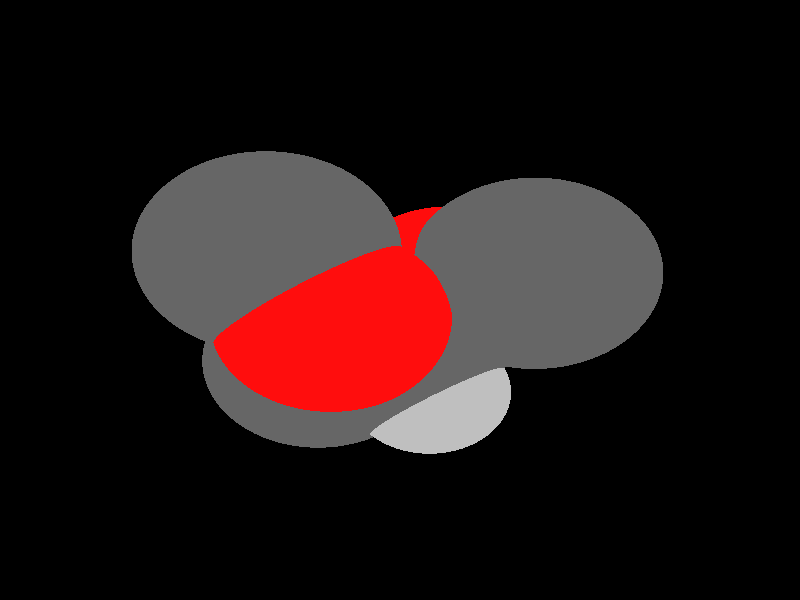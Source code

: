 global_settings {
	ambient_light rgb <0.200000002980232, 0.200000002980232, 0.200000002980232>
	max_trace_level 15
}

background { color rgb <0,0,0> }

camera {
	perspective
	location <-10.7022381907965, 9.45197406914067, 1.15927559154187>
	angle 40
	up <0.221726008741227, 0.377554280514764, -0.899049688455907>
	right <0.644516414927004, 0.63513620209797, 0.425676632755673> * 1
	direction <0.731735039435264, -0.673835862840162, -0.102513716219476> }

light_source {
	<-1.60794090860226, 38.1762569162178, -4.91723271394034>
	color rgb <1, 1, 1>
	fade_distance 52.7940678485756
	fade_power 0
	spotlight
	area_light <20, 0, 0>, <0, 0, 20>, 20, 20
	circular
	orient
	point_at <1.60794090860226, -38.1762569162178, 4.91723271394034>
}

light_source {
	<0.144196003771251, -15.3297846770221, -26.9548808739749>
	color rgb <0.300000011920929, 0.300000011920929, 0.300000011920929> shadowless
	fade_distance 52.7940678485756
	fade_power 0
	parallel
	point_at <-0.144196003771251, 15.3297846770221, 26.9548808739749>
}

#default {
	finish {ambient 0.5 diffuse 1 specular 0.2 roughness .01 metallic 1}
}

union {
cylinder {
	<1.349, 0.824, -0.016>, 	<1.27270676997627, 0.114005859371041, -0.200245555499474>, 0.075
	pigment { rgbt <0.400000005960464, 0.400000005960464, 0.400000005960464, 0> }
}
cylinder {
	<1.27270676997627, 0.114005859371041, -0.200245555499474>, 	<1.202, -0.544, -0.371>, 0.075
	pigment { rgbt <1, 0.0500000007450581, 0.0500000007450581, 0> }
}
cylinder {
	<-1.341, -0.76, -1.715>, 	<-1.25536518194532, -0.666580198485806, -0.98840154377849>, 0.075
	pigment { rgbt <0.400000005960464, 0.400000005960464, 0.400000005960464, 0> }
}
cylinder {
	<-1.25536518194532, -0.666580198485806, -0.98840154377849>, 	<-1.176, -0.58, -0.315>, 0.075
	pigment { rgbt <1, 0.0500000007450581, 0.0500000007450581, 0> }
}
cylinder {
	<0.108, -2.637, 0.051>, 	<0.071, -1.88, 0.131>, 0.075
	pigment { rgbt <0.400000005960464, 0.400000005960464, 0.400000005960464, 0> }
}
cylinder {
	<0.071, -1.88, 0.131>, 	<0.034, -1.123, 0.211>, 0.075
	pigment { rgbt <0.400000005960464, 0.400000005960464, 0.400000005960464, 0> }
}
cylinder {
	<1.202, -0.544, -0.371>, 	<0.640089423430665, -0.822549849172641, -0.091006887360143>, 0.075
	pigment { rgbt <1, 0.0500000007450581, 0.0500000007450581, 0> }
}
cylinder {
	<0.640089423430665, -0.822549849172641, -0.091006887360143>, 	<0.034, -1.123, 0.211>, 0.075
	pigment { rgbt <0.400000005960464, 0.400000005960464, 0.400000005960464, 0> }
}
cylinder {
	<-1.176, -0.58, -0.315>, 	<-0.593898142118874, -0.8412242221731, -0.0619540683921718>, 0.075
	pigment { rgbt <1, 0.0500000007450581, 0.0500000007450581, 0> }
}
cylinder {
	<-0.593898142118874, -0.8412242221731, -0.0619540683921718>, 	<0.034, -1.123, 0.211>, 0.075
	pigment { rgbt <0.400000005960464, 0.400000005960464, 0.400000005960464, 0> }
}
cylinder {
	<0.034, -1.123, 0.211>, 	<0.033389250937224, -0.992299700565931, 0.868165991547004>, 0.075
	pigment { rgbt <0.400000005960464, 0.400000005960464, 0.400000005960464, 0> }
}
cylinder {
	<0.033389250937224, -0.992299700565931, 0.868165991547004>, 	<0.033, -0.909, 1.287>, 0.075
	pigment { rgbt <0.75, 0.75, 0.75, 0> }
}
sphere {
	<1.349, 0.824, -0.016>, 0.4104
	pigment { rgbt <0.400000005960464, 0.400000005960464, 0.400000005960464,0> }
}
sphere {
	<-1.341, -0.76, -1.715>, 0.4104
	pigment { rgbt <0.400000005960464, 0.400000005960464, 0.400000005960464,0> }
}
sphere {
	<0.108, -2.637, 0.051>, 0.4104
	pigment { rgbt <0.400000005960464, 0.400000005960464, 0.400000005960464,0> }
}
sphere {
	<1.202, -0.544, -0.371>, 0.3564
	pigment { rgbt <1, 0.0500000007450581, 0.0500000007450581,0> }
}
sphere {
	<-1.176, -0.58, -0.315>, 0.3564
	pigment { rgbt <1, 0.0500000007450581, 0.0500000007450581,0> }
}
sphere {
	<0.034, -1.123, 0.211>, 0.4104
	pigment { rgbt <0.400000005960464, 0.400000005960464, 0.400000005960464,0> }
}
sphere {
	<0.033, -0.909, 1.287>, 0.1674
	pigment { rgbt <0.75, 0.75, 0.75,0> }
}
}
merge {
}
union {
}
merge {
sphere {
	<1.349, 0.824, -0.016>, 1.69983
	pigment { rgbt <0, 0, 0,0> }
}
sphere {
	<-1.341, -0.76, -1.715>, 1.69983
	pigment { rgbt <0, 0, 0,0> }
}
sphere {
	<0.108, -2.637, 0.051>, 1.69983
	pigment { rgbt <0, 0, 0,0> }
}
sphere {
	<1.202, -0.544, -0.371>, 1.519848
	pigment { rgbt <0, 0, 0,0> }
}
sphere {
	<-1.176, -0.58, -0.315>, 1.519848
	pigment { rgbt <0, 0, 0,0> }
}
sphere {
	<0.034, -1.123, 0.211>, 1.69983
	pigment { rgbt <0, 0, 0,0> }
}
sphere {
	<0.033, -0.909, 1.287>, 1.09989
	pigment { rgbt <0, 0, 0,0> }
}
sphere {
	<1.349, 0.824, -0.016>, 1.7
	pigment { rgbt <0.400000005960464, 0.400000005960464, 0.400000005960464,0.350000023841858> }
}
sphere {
	<-1.341, -0.76, -1.715>, 1.7
	pigment { rgbt <0.400000005960464, 0.400000005960464, 0.400000005960464,0.350000023841858> }
}
sphere {
	<0.108, -2.637, 0.051>, 1.7
	pigment { rgbt <0.400000005960464, 0.400000005960464, 0.400000005960464,0.350000023841858> }
}
sphere {
	<1.202, -0.544, -0.371>, 1.52
	pigment { rgbt <1, 0.0500000007450581, 0.0500000007450581,0.350000023841858> }
}
sphere {
	<-1.176, -0.58, -0.315>, 1.52
	pigment { rgbt <1, 0.0500000007450581, 0.0500000007450581,0.350000023841858> }
}
sphere {
	<0.034, -1.123, 0.211>, 1.7
	pigment { rgbt <0.400000005960464, 0.400000005960464, 0.400000005960464,0.350000023841858> }
}
sphere {
	<0.033, -0.909, 1.287>, 1.1
	pigment { rgbt <0.75, 0.75, 0.75,0.350000023841858> }
}
}
